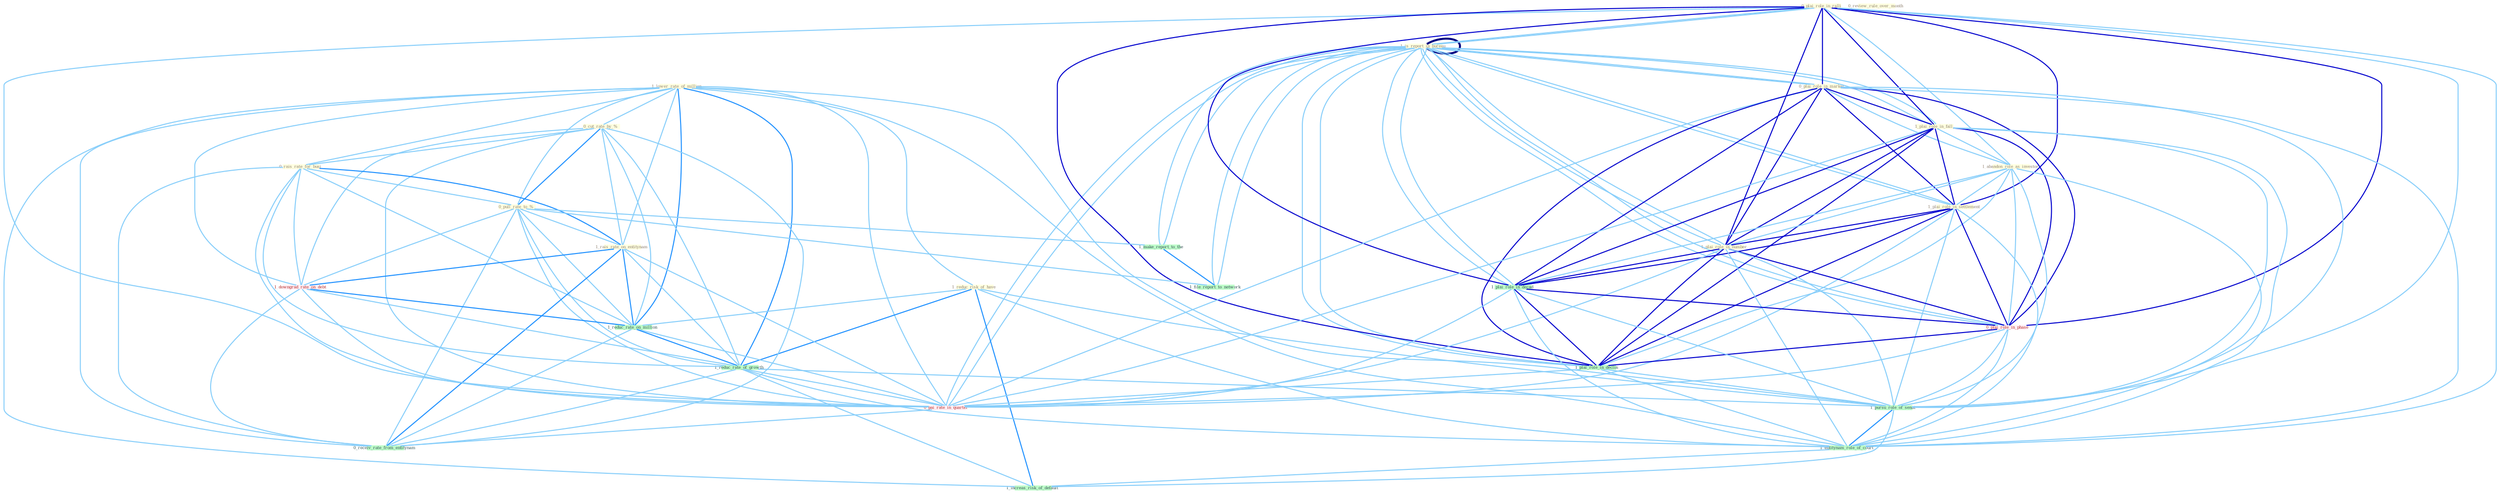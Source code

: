 Graph G{ 
    node
    [shape=polygon,style=filled,width=.5,height=.06,color="#BDFCC9",fixedsize=true,fontsize=4,
    fontcolor="#2f4f4f"];
    {node
    [color="#ffffe0", fontcolor="#8b7d6b"] "1_lower_rate_of_million " "1_is_report_in_bureau " "0_plai_role_in_ralli " "1_reduc_risk_of_have " "0_plai_role_in_market " "0_cut_rate_by_% " "0_rais_rate_for_busi " "0_pull_rate_to_% " "0_review_rule_over_month " "1_is_report_in_bureau " "1_rais_rate_on_entitynam " "1_plai_role_in_fall " "1_abandon_role_as_investor " "1_plai_role_in_settlement " "1_plai_role_in_number "}
{node [color="#fff0f5", fontcolor="#b22222"] "1_downgrad_rate_on_debt " "0_plai_role_in_phase " "0_pai_rate_in_quarter "}
edge [color="#B0E2FF"];

	"1_lower_rate_of_million " -- "1_reduc_risk_of_have " [w="1", color="#87cefa" ];
	"1_lower_rate_of_million " -- "0_cut_rate_by_% " [w="1", color="#87cefa" ];
	"1_lower_rate_of_million " -- "0_rais_rate_for_busi " [w="1", color="#87cefa" ];
	"1_lower_rate_of_million " -- "0_pull_rate_to_% " [w="1", color="#87cefa" ];
	"1_lower_rate_of_million " -- "1_rais_rate_on_entitynam " [w="1", color="#87cefa" ];
	"1_lower_rate_of_million " -- "1_downgrad_rate_on_debt " [w="1", color="#87cefa" ];
	"1_lower_rate_of_million " -- "1_reduc_rate_on_million " [w="2", color="#1e90ff" , len=0.8];
	"1_lower_rate_of_million " -- "1_reduc_rate_of_growth " [w="2", color="#1e90ff" , len=0.8];
	"1_lower_rate_of_million " -- "0_pai_rate_in_quarter " [w="1", color="#87cefa" ];
	"1_lower_rate_of_million " -- "1_pursu_role_of_senat " [w="1", color="#87cefa" ];
	"1_lower_rate_of_million " -- "1_entitynam_role_of_court " [w="1", color="#87cefa" ];
	"1_lower_rate_of_million " -- "0_receiv_rate_from_entitynam " [w="1", color="#87cefa" ];
	"1_lower_rate_of_million " -- "1_increas_risk_of_default " [w="1", color="#87cefa" ];
	"1_is_report_in_bureau " -- "0_plai_role_in_ralli " [w="1", color="#87cefa" ];
	"1_is_report_in_bureau " -- "0_plai_role_in_market " [w="1", color="#87cefa" ];
	"1_is_report_in_bureau " -- "1_is_report_in_bureau " [w="4", style=bold, color="#000080", len=0.4];
	"1_is_report_in_bureau " -- "1_plai_role_in_fall " [w="1", color="#87cefa" ];
	"1_is_report_in_bureau " -- "1_plai_role_in_settlement " [w="1", color="#87cefa" ];
	"1_is_report_in_bureau " -- "1_plai_role_in_number " [w="1", color="#87cefa" ];
	"1_is_report_in_bureau " -- "1_plai_role_in_decad " [w="1", color="#87cefa" ];
	"1_is_report_in_bureau " -- "0_plai_role_in_phase " [w="1", color="#87cefa" ];
	"1_is_report_in_bureau " -- "1_make_report_to_the " [w="1", color="#87cefa" ];
	"1_is_report_in_bureau " -- "1_plai_role_in_declin " [w="1", color="#87cefa" ];
	"1_is_report_in_bureau " -- "0_pai_rate_in_quarter " [w="1", color="#87cefa" ];
	"1_is_report_in_bureau " -- "1_file_report_to_network " [w="1", color="#87cefa" ];
	"0_plai_role_in_ralli " -- "0_plai_role_in_market " [w="3", color="#0000cd" , len=0.6];
	"0_plai_role_in_ralli " -- "1_is_report_in_bureau " [w="1", color="#87cefa" ];
	"0_plai_role_in_ralli " -- "1_plai_role_in_fall " [w="3", color="#0000cd" , len=0.6];
	"0_plai_role_in_ralli " -- "1_abandon_role_as_investor " [w="1", color="#87cefa" ];
	"0_plai_role_in_ralli " -- "1_plai_role_in_settlement " [w="3", color="#0000cd" , len=0.6];
	"0_plai_role_in_ralli " -- "1_plai_role_in_number " [w="3", color="#0000cd" , len=0.6];
	"0_plai_role_in_ralli " -- "1_plai_role_in_decad " [w="3", color="#0000cd" , len=0.6];
	"0_plai_role_in_ralli " -- "0_plai_role_in_phase " [w="3", color="#0000cd" , len=0.6];
	"0_plai_role_in_ralli " -- "1_plai_role_in_declin " [w="3", color="#0000cd" , len=0.6];
	"0_plai_role_in_ralli " -- "0_pai_rate_in_quarter " [w="1", color="#87cefa" ];
	"0_plai_role_in_ralli " -- "1_pursu_role_of_senat " [w="1", color="#87cefa" ];
	"0_plai_role_in_ralli " -- "1_entitynam_role_of_court " [w="1", color="#87cefa" ];
	"1_reduc_risk_of_have " -- "1_reduc_rate_on_million " [w="1", color="#87cefa" ];
	"1_reduc_risk_of_have " -- "1_reduc_rate_of_growth " [w="2", color="#1e90ff" , len=0.8];
	"1_reduc_risk_of_have " -- "1_pursu_role_of_senat " [w="1", color="#87cefa" ];
	"1_reduc_risk_of_have " -- "1_entitynam_role_of_court " [w="1", color="#87cefa" ];
	"1_reduc_risk_of_have " -- "1_increas_risk_of_default " [w="2", color="#1e90ff" , len=0.8];
	"0_plai_role_in_market " -- "1_is_report_in_bureau " [w="1", color="#87cefa" ];
	"0_plai_role_in_market " -- "1_plai_role_in_fall " [w="3", color="#0000cd" , len=0.6];
	"0_plai_role_in_market " -- "1_abandon_role_as_investor " [w="1", color="#87cefa" ];
	"0_plai_role_in_market " -- "1_plai_role_in_settlement " [w="3", color="#0000cd" , len=0.6];
	"0_plai_role_in_market " -- "1_plai_role_in_number " [w="3", color="#0000cd" , len=0.6];
	"0_plai_role_in_market " -- "1_plai_role_in_decad " [w="3", color="#0000cd" , len=0.6];
	"0_plai_role_in_market " -- "0_plai_role_in_phase " [w="3", color="#0000cd" , len=0.6];
	"0_plai_role_in_market " -- "1_plai_role_in_declin " [w="3", color="#0000cd" , len=0.6];
	"0_plai_role_in_market " -- "0_pai_rate_in_quarter " [w="1", color="#87cefa" ];
	"0_plai_role_in_market " -- "1_pursu_role_of_senat " [w="1", color="#87cefa" ];
	"0_plai_role_in_market " -- "1_entitynam_role_of_court " [w="1", color="#87cefa" ];
	"0_cut_rate_by_% " -- "0_rais_rate_for_busi " [w="1", color="#87cefa" ];
	"0_cut_rate_by_% " -- "0_pull_rate_to_% " [w="2", color="#1e90ff" , len=0.8];
	"0_cut_rate_by_% " -- "1_rais_rate_on_entitynam " [w="1", color="#87cefa" ];
	"0_cut_rate_by_% " -- "1_downgrad_rate_on_debt " [w="1", color="#87cefa" ];
	"0_cut_rate_by_% " -- "1_reduc_rate_on_million " [w="1", color="#87cefa" ];
	"0_cut_rate_by_% " -- "1_reduc_rate_of_growth " [w="1", color="#87cefa" ];
	"0_cut_rate_by_% " -- "0_pai_rate_in_quarter " [w="1", color="#87cefa" ];
	"0_cut_rate_by_% " -- "0_receiv_rate_from_entitynam " [w="1", color="#87cefa" ];
	"0_rais_rate_for_busi " -- "0_pull_rate_to_% " [w="1", color="#87cefa" ];
	"0_rais_rate_for_busi " -- "1_rais_rate_on_entitynam " [w="2", color="#1e90ff" , len=0.8];
	"0_rais_rate_for_busi " -- "1_downgrad_rate_on_debt " [w="1", color="#87cefa" ];
	"0_rais_rate_for_busi " -- "1_reduc_rate_on_million " [w="1", color="#87cefa" ];
	"0_rais_rate_for_busi " -- "1_reduc_rate_of_growth " [w="1", color="#87cefa" ];
	"0_rais_rate_for_busi " -- "0_pai_rate_in_quarter " [w="1", color="#87cefa" ];
	"0_rais_rate_for_busi " -- "0_receiv_rate_from_entitynam " [w="1", color="#87cefa" ];
	"0_pull_rate_to_% " -- "1_rais_rate_on_entitynam " [w="1", color="#87cefa" ];
	"0_pull_rate_to_% " -- "1_downgrad_rate_on_debt " [w="1", color="#87cefa" ];
	"0_pull_rate_to_% " -- "1_reduc_rate_on_million " [w="1", color="#87cefa" ];
	"0_pull_rate_to_% " -- "1_reduc_rate_of_growth " [w="1", color="#87cefa" ];
	"0_pull_rate_to_% " -- "1_make_report_to_the " [w="1", color="#87cefa" ];
	"0_pull_rate_to_% " -- "0_pai_rate_in_quarter " [w="1", color="#87cefa" ];
	"0_pull_rate_to_% " -- "1_file_report_to_network " [w="1", color="#87cefa" ];
	"0_pull_rate_to_% " -- "0_receiv_rate_from_entitynam " [w="1", color="#87cefa" ];
	"1_is_report_in_bureau " -- "1_plai_role_in_fall " [w="1", color="#87cefa" ];
	"1_is_report_in_bureau " -- "1_plai_role_in_settlement " [w="1", color="#87cefa" ];
	"1_is_report_in_bureau " -- "1_plai_role_in_number " [w="1", color="#87cefa" ];
	"1_is_report_in_bureau " -- "1_plai_role_in_decad " [w="1", color="#87cefa" ];
	"1_is_report_in_bureau " -- "0_plai_role_in_phase " [w="1", color="#87cefa" ];
	"1_is_report_in_bureau " -- "1_make_report_to_the " [w="1", color="#87cefa" ];
	"1_is_report_in_bureau " -- "1_plai_role_in_declin " [w="1", color="#87cefa" ];
	"1_is_report_in_bureau " -- "0_pai_rate_in_quarter " [w="1", color="#87cefa" ];
	"1_is_report_in_bureau " -- "1_file_report_to_network " [w="1", color="#87cefa" ];
	"1_rais_rate_on_entitynam " -- "1_downgrad_rate_on_debt " [w="2", color="#1e90ff" , len=0.8];
	"1_rais_rate_on_entitynam " -- "1_reduc_rate_on_million " [w="2", color="#1e90ff" , len=0.8];
	"1_rais_rate_on_entitynam " -- "1_reduc_rate_of_growth " [w="1", color="#87cefa" ];
	"1_rais_rate_on_entitynam " -- "0_pai_rate_in_quarter " [w="1", color="#87cefa" ];
	"1_rais_rate_on_entitynam " -- "0_receiv_rate_from_entitynam " [w="2", color="#1e90ff" , len=0.8];
	"1_plai_role_in_fall " -- "1_abandon_role_as_investor " [w="1", color="#87cefa" ];
	"1_plai_role_in_fall " -- "1_plai_role_in_settlement " [w="3", color="#0000cd" , len=0.6];
	"1_plai_role_in_fall " -- "1_plai_role_in_number " [w="3", color="#0000cd" , len=0.6];
	"1_plai_role_in_fall " -- "1_plai_role_in_decad " [w="3", color="#0000cd" , len=0.6];
	"1_plai_role_in_fall " -- "0_plai_role_in_phase " [w="3", color="#0000cd" , len=0.6];
	"1_plai_role_in_fall " -- "1_plai_role_in_declin " [w="3", color="#0000cd" , len=0.6];
	"1_plai_role_in_fall " -- "0_pai_rate_in_quarter " [w="1", color="#87cefa" ];
	"1_plai_role_in_fall " -- "1_pursu_role_of_senat " [w="1", color="#87cefa" ];
	"1_plai_role_in_fall " -- "1_entitynam_role_of_court " [w="1", color="#87cefa" ];
	"1_abandon_role_as_investor " -- "1_plai_role_in_settlement " [w="1", color="#87cefa" ];
	"1_abandon_role_as_investor " -- "1_plai_role_in_number " [w="1", color="#87cefa" ];
	"1_abandon_role_as_investor " -- "1_plai_role_in_decad " [w="1", color="#87cefa" ];
	"1_abandon_role_as_investor " -- "0_plai_role_in_phase " [w="1", color="#87cefa" ];
	"1_abandon_role_as_investor " -- "1_plai_role_in_declin " [w="1", color="#87cefa" ];
	"1_abandon_role_as_investor " -- "1_pursu_role_of_senat " [w="1", color="#87cefa" ];
	"1_abandon_role_as_investor " -- "1_entitynam_role_of_court " [w="1", color="#87cefa" ];
	"1_plai_role_in_settlement " -- "1_plai_role_in_number " [w="3", color="#0000cd" , len=0.6];
	"1_plai_role_in_settlement " -- "1_plai_role_in_decad " [w="3", color="#0000cd" , len=0.6];
	"1_plai_role_in_settlement " -- "0_plai_role_in_phase " [w="3", color="#0000cd" , len=0.6];
	"1_plai_role_in_settlement " -- "1_plai_role_in_declin " [w="3", color="#0000cd" , len=0.6];
	"1_plai_role_in_settlement " -- "0_pai_rate_in_quarter " [w="1", color="#87cefa" ];
	"1_plai_role_in_settlement " -- "1_pursu_role_of_senat " [w="1", color="#87cefa" ];
	"1_plai_role_in_settlement " -- "1_entitynam_role_of_court " [w="1", color="#87cefa" ];
	"1_plai_role_in_number " -- "1_plai_role_in_decad " [w="3", color="#0000cd" , len=0.6];
	"1_plai_role_in_number " -- "0_plai_role_in_phase " [w="3", color="#0000cd" , len=0.6];
	"1_plai_role_in_number " -- "1_plai_role_in_declin " [w="3", color="#0000cd" , len=0.6];
	"1_plai_role_in_number " -- "0_pai_rate_in_quarter " [w="1", color="#87cefa" ];
	"1_plai_role_in_number " -- "1_pursu_role_of_senat " [w="1", color="#87cefa" ];
	"1_plai_role_in_number " -- "1_entitynam_role_of_court " [w="1", color="#87cefa" ];
	"1_downgrad_rate_on_debt " -- "1_reduc_rate_on_million " [w="2", color="#1e90ff" , len=0.8];
	"1_downgrad_rate_on_debt " -- "1_reduc_rate_of_growth " [w="1", color="#87cefa" ];
	"1_downgrad_rate_on_debt " -- "0_pai_rate_in_quarter " [w="1", color="#87cefa" ];
	"1_downgrad_rate_on_debt " -- "0_receiv_rate_from_entitynam " [w="1", color="#87cefa" ];
	"1_reduc_rate_on_million " -- "1_reduc_rate_of_growth " [w="2", color="#1e90ff" , len=0.8];
	"1_reduc_rate_on_million " -- "0_pai_rate_in_quarter " [w="1", color="#87cefa" ];
	"1_reduc_rate_on_million " -- "0_receiv_rate_from_entitynam " [w="1", color="#87cefa" ];
	"1_plai_role_in_decad " -- "0_plai_role_in_phase " [w="3", color="#0000cd" , len=0.6];
	"1_plai_role_in_decad " -- "1_plai_role_in_declin " [w="3", color="#0000cd" , len=0.6];
	"1_plai_role_in_decad " -- "0_pai_rate_in_quarter " [w="1", color="#87cefa" ];
	"1_plai_role_in_decad " -- "1_pursu_role_of_senat " [w="1", color="#87cefa" ];
	"1_plai_role_in_decad " -- "1_entitynam_role_of_court " [w="1", color="#87cefa" ];
	"0_plai_role_in_phase " -- "1_plai_role_in_declin " [w="3", color="#0000cd" , len=0.6];
	"0_plai_role_in_phase " -- "0_pai_rate_in_quarter " [w="1", color="#87cefa" ];
	"0_plai_role_in_phase " -- "1_pursu_role_of_senat " [w="1", color="#87cefa" ];
	"0_plai_role_in_phase " -- "1_entitynam_role_of_court " [w="1", color="#87cefa" ];
	"1_reduc_rate_of_growth " -- "0_pai_rate_in_quarter " [w="1", color="#87cefa" ];
	"1_reduc_rate_of_growth " -- "1_pursu_role_of_senat " [w="1", color="#87cefa" ];
	"1_reduc_rate_of_growth " -- "1_entitynam_role_of_court " [w="1", color="#87cefa" ];
	"1_reduc_rate_of_growth " -- "0_receiv_rate_from_entitynam " [w="1", color="#87cefa" ];
	"1_reduc_rate_of_growth " -- "1_increas_risk_of_default " [w="1", color="#87cefa" ];
	"1_make_report_to_the " -- "1_file_report_to_network " [w="2", color="#1e90ff" , len=0.8];
	"1_plai_role_in_declin " -- "0_pai_rate_in_quarter " [w="1", color="#87cefa" ];
	"1_plai_role_in_declin " -- "1_pursu_role_of_senat " [w="1", color="#87cefa" ];
	"1_plai_role_in_declin " -- "1_entitynam_role_of_court " [w="1", color="#87cefa" ];
	"0_pai_rate_in_quarter " -- "0_receiv_rate_from_entitynam " [w="1", color="#87cefa" ];
	"1_pursu_role_of_senat " -- "1_entitynam_role_of_court " [w="2", color="#1e90ff" , len=0.8];
	"1_pursu_role_of_senat " -- "1_increas_risk_of_default " [w="1", color="#87cefa" ];
	"1_entitynam_role_of_court " -- "1_increas_risk_of_default " [w="1", color="#87cefa" ];
}